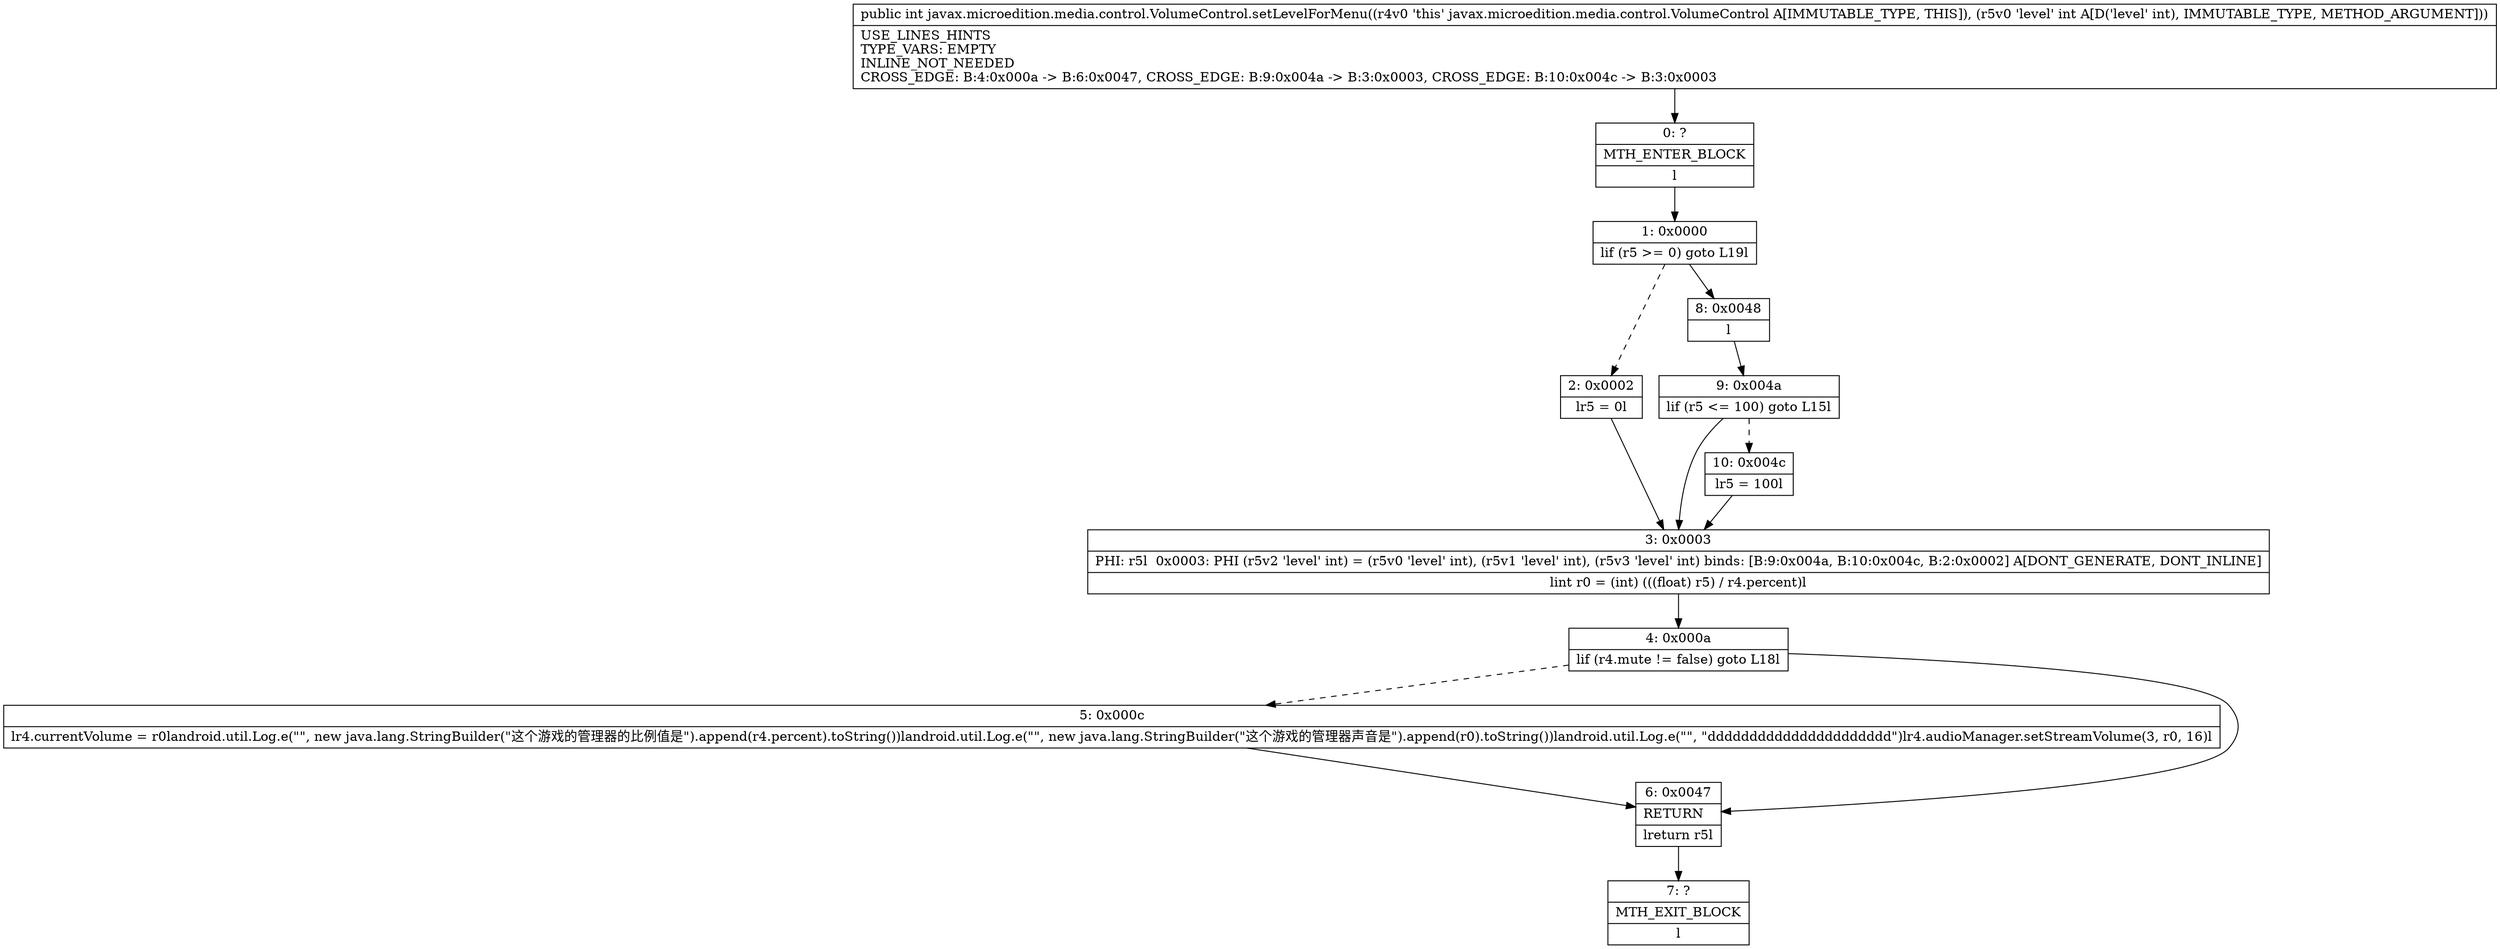 digraph "CFG forjavax.microedition.media.control.VolumeControl.setLevelForMenu(I)I" {
Node_0 [shape=record,label="{0\:\ ?|MTH_ENTER_BLOCK\l|l}"];
Node_1 [shape=record,label="{1\:\ 0x0000|lif (r5 \>= 0) goto L19l}"];
Node_2 [shape=record,label="{2\:\ 0x0002|lr5 = 0l}"];
Node_3 [shape=record,label="{3\:\ 0x0003|PHI: r5l  0x0003: PHI (r5v2 'level' int) = (r5v0 'level' int), (r5v1 'level' int), (r5v3 'level' int) binds: [B:9:0x004a, B:10:0x004c, B:2:0x0002] A[DONT_GENERATE, DONT_INLINE]\l|lint r0 = (int) (((float) r5) \/ r4.percent)l}"];
Node_4 [shape=record,label="{4\:\ 0x000a|lif (r4.mute != false) goto L18l}"];
Node_5 [shape=record,label="{5\:\ 0x000c|lr4.currentVolume = r0landroid.util.Log.e(\"\", new java.lang.StringBuilder(\"这个游戏的管理器的比例值是\").append(r4.percent).toString())landroid.util.Log.e(\"\", new java.lang.StringBuilder(\"这个游戏的管理器声音是\").append(r0).toString())landroid.util.Log.e(\"\", \"dddddddddddddddddddddd\")lr4.audioManager.setStreamVolume(3, r0, 16)l}"];
Node_6 [shape=record,label="{6\:\ 0x0047|RETURN\l|lreturn r5l}"];
Node_7 [shape=record,label="{7\:\ ?|MTH_EXIT_BLOCK\l|l}"];
Node_8 [shape=record,label="{8\:\ 0x0048|l}"];
Node_9 [shape=record,label="{9\:\ 0x004a|lif (r5 \<= 100) goto L15l}"];
Node_10 [shape=record,label="{10\:\ 0x004c|lr5 = 100l}"];
MethodNode[shape=record,label="{public int javax.microedition.media.control.VolumeControl.setLevelForMenu((r4v0 'this' javax.microedition.media.control.VolumeControl A[IMMUTABLE_TYPE, THIS]), (r5v0 'level' int A[D('level' int), IMMUTABLE_TYPE, METHOD_ARGUMENT]))  | USE_LINES_HINTS\lTYPE_VARS: EMPTY\lINLINE_NOT_NEEDED\lCROSS_EDGE: B:4:0x000a \-\> B:6:0x0047, CROSS_EDGE: B:9:0x004a \-\> B:3:0x0003, CROSS_EDGE: B:10:0x004c \-\> B:3:0x0003\l}"];
MethodNode -> Node_0;
Node_0 -> Node_1;
Node_1 -> Node_2[style=dashed];
Node_1 -> Node_8;
Node_2 -> Node_3;
Node_3 -> Node_4;
Node_4 -> Node_5[style=dashed];
Node_4 -> Node_6;
Node_5 -> Node_6;
Node_6 -> Node_7;
Node_8 -> Node_9;
Node_9 -> Node_3;
Node_9 -> Node_10[style=dashed];
Node_10 -> Node_3;
}

